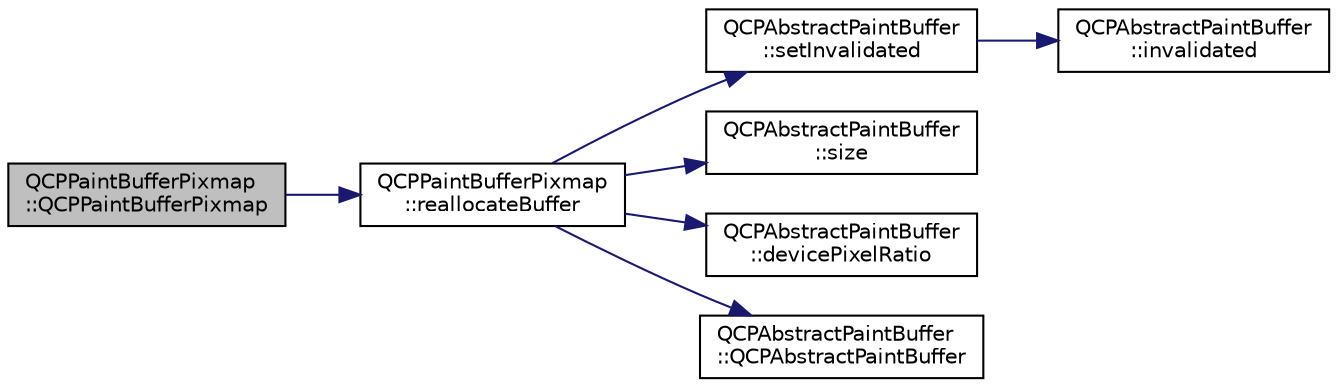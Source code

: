 digraph "QCPPaintBufferPixmap::QCPPaintBufferPixmap"
{
  edge [fontname="Helvetica",fontsize="10",labelfontname="Helvetica",labelfontsize="10"];
  node [fontname="Helvetica",fontsize="10",shape=record];
  rankdir="LR";
  Node0 [label="QCPPaintBufferPixmap\l::QCPPaintBufferPixmap",height=0.2,width=0.4,color="black", fillcolor="grey75", style="filled", fontcolor="black"];
  Node0 -> Node1 [color="midnightblue",fontsize="10",style="solid",fontname="Helvetica"];
  Node1 [label="QCPPaintBufferPixmap\l::reallocateBuffer",height=0.2,width=0.4,color="black", fillcolor="white", style="filled",URL="$class_q_c_p_paint_buffer_pixmap.html#ad49f3205ba3463b1c44f8db3cfcc90f0"];
  Node1 -> Node2 [color="midnightblue",fontsize="10",style="solid",fontname="Helvetica"];
  Node2 [label="QCPAbstractPaintBuffer\l::setInvalidated",height=0.2,width=0.4,color="black", fillcolor="white", style="filled",URL="$class_q_c_p_abstract_paint_buffer.html#ae4c7dc70dfc66be2879ce297b2b3d67f"];
  Node2 -> Node3 [color="midnightblue",fontsize="10",style="solid",fontname="Helvetica"];
  Node3 [label="QCPAbstractPaintBuffer\l::invalidated",height=0.2,width=0.4,color="black", fillcolor="white", style="filled",URL="$class_q_c_p_abstract_paint_buffer.html#a76bf771cda945a6c602cf9b7d365d92b"];
  Node1 -> Node4 [color="midnightblue",fontsize="10",style="solid",fontname="Helvetica"];
  Node4 [label="QCPAbstractPaintBuffer\l::size",height=0.2,width=0.4,color="black", fillcolor="white", style="filled",URL="$class_q_c_p_abstract_paint_buffer.html#a3ea8284e547985c5d263f26a6adfa11f"];
  Node1 -> Node5 [color="midnightblue",fontsize="10",style="solid",fontname="Helvetica"];
  Node5 [label="QCPAbstractPaintBuffer\l::devicePixelRatio",height=0.2,width=0.4,color="black", fillcolor="white", style="filled",URL="$class_q_c_p_abstract_paint_buffer.html#aac1b981f8c1744036610ff1a6b9461f9"];
  Node1 -> Node6 [color="midnightblue",fontsize="10",style="solid",fontname="Helvetica"];
  Node6 [label="QCPAbstractPaintBuffer\l::QCPAbstractPaintBuffer",height=0.2,width=0.4,color="black", fillcolor="white", style="filled",URL="$class_q_c_p_abstract_paint_buffer.html#a3ce532c12f10b81697108835755641e2"];
}
